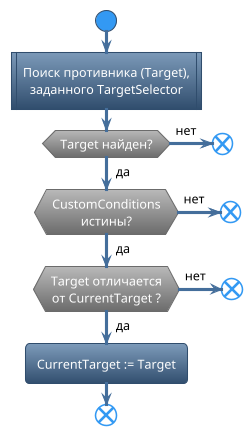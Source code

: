 @startuml
!theme spacelab
skinparam DefaultTextAlignment center

start
:Поиск противника (Target),\nзаданного TargetSelector|
if (Target найден?) then (<color:black>да) 
    if (CustomConditions\nистины?) then (<color:black>да) 
        if(Target отличается\nот CurrentTarget ?) then (<color:black>да)
            :CurrentTarget := Target;
            end
        else (<color:black>нет) 
            end
        endif
    else (<color:black>нет) 
        end
    endif
else (<color:black>нет)
    end
endif

@enduml